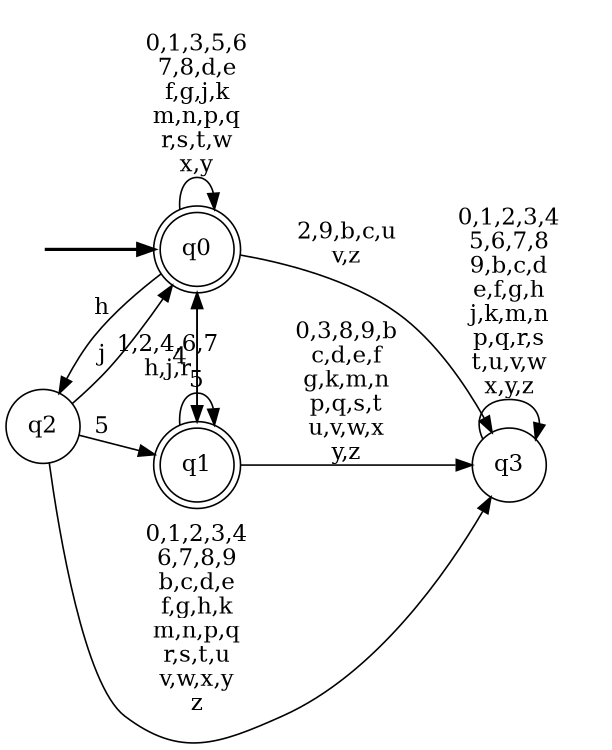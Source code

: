 digraph BlueStar {
__start0 [style = invis, shape = none, label = "", width = 0, height = 0];

rankdir=LR;
size="8,5";

s0 [style="rounded,filled", color="black", fillcolor="white" shape="doublecircle", label="q0"];
s1 [style="rounded,filled", color="black", fillcolor="white" shape="doublecircle", label="q1"];
s2 [style="filled", color="black", fillcolor="white" shape="circle", label="q2"];
s3 [style="filled", color="black", fillcolor="white" shape="circle", label="q3"];
subgraph cluster_main { 
	graph [pad=".75", ranksep="0.15", nodesep="0.15"];
	 style=invis; 
	__start0 -> s0 [penwidth=2];
}
s0 -> s0 [label="0,1,3,5,6\n7,8,d,e\nf,g,j,k\nm,n,p,q\nr,s,t,w\nx,y"];
s0 -> s1 [label="4"];
s0 -> s2 [label="h"];
s0 -> s3 [label="2,9,b,c,u\nv,z"];
s1 -> s0 [label="1,2,4,6,7\nh,j,r"];
s1 -> s1 [label="5"];
s1 -> s3 [label="0,3,8,9,b\nc,d,e,f\ng,k,m,n\np,q,s,t\nu,v,w,x\ny,z"];
s2 -> s0 [label="j"];
s2 -> s1 [label="5"];
s2 -> s3 [label="0,1,2,3,4\n6,7,8,9\nb,c,d,e\nf,g,h,k\nm,n,p,q\nr,s,t,u\nv,w,x,y\nz"];
s3 -> s3 [label="0,1,2,3,4\n5,6,7,8\n9,b,c,d\ne,f,g,h\nj,k,m,n\np,q,r,s\nt,u,v,w\nx,y,z"];

}